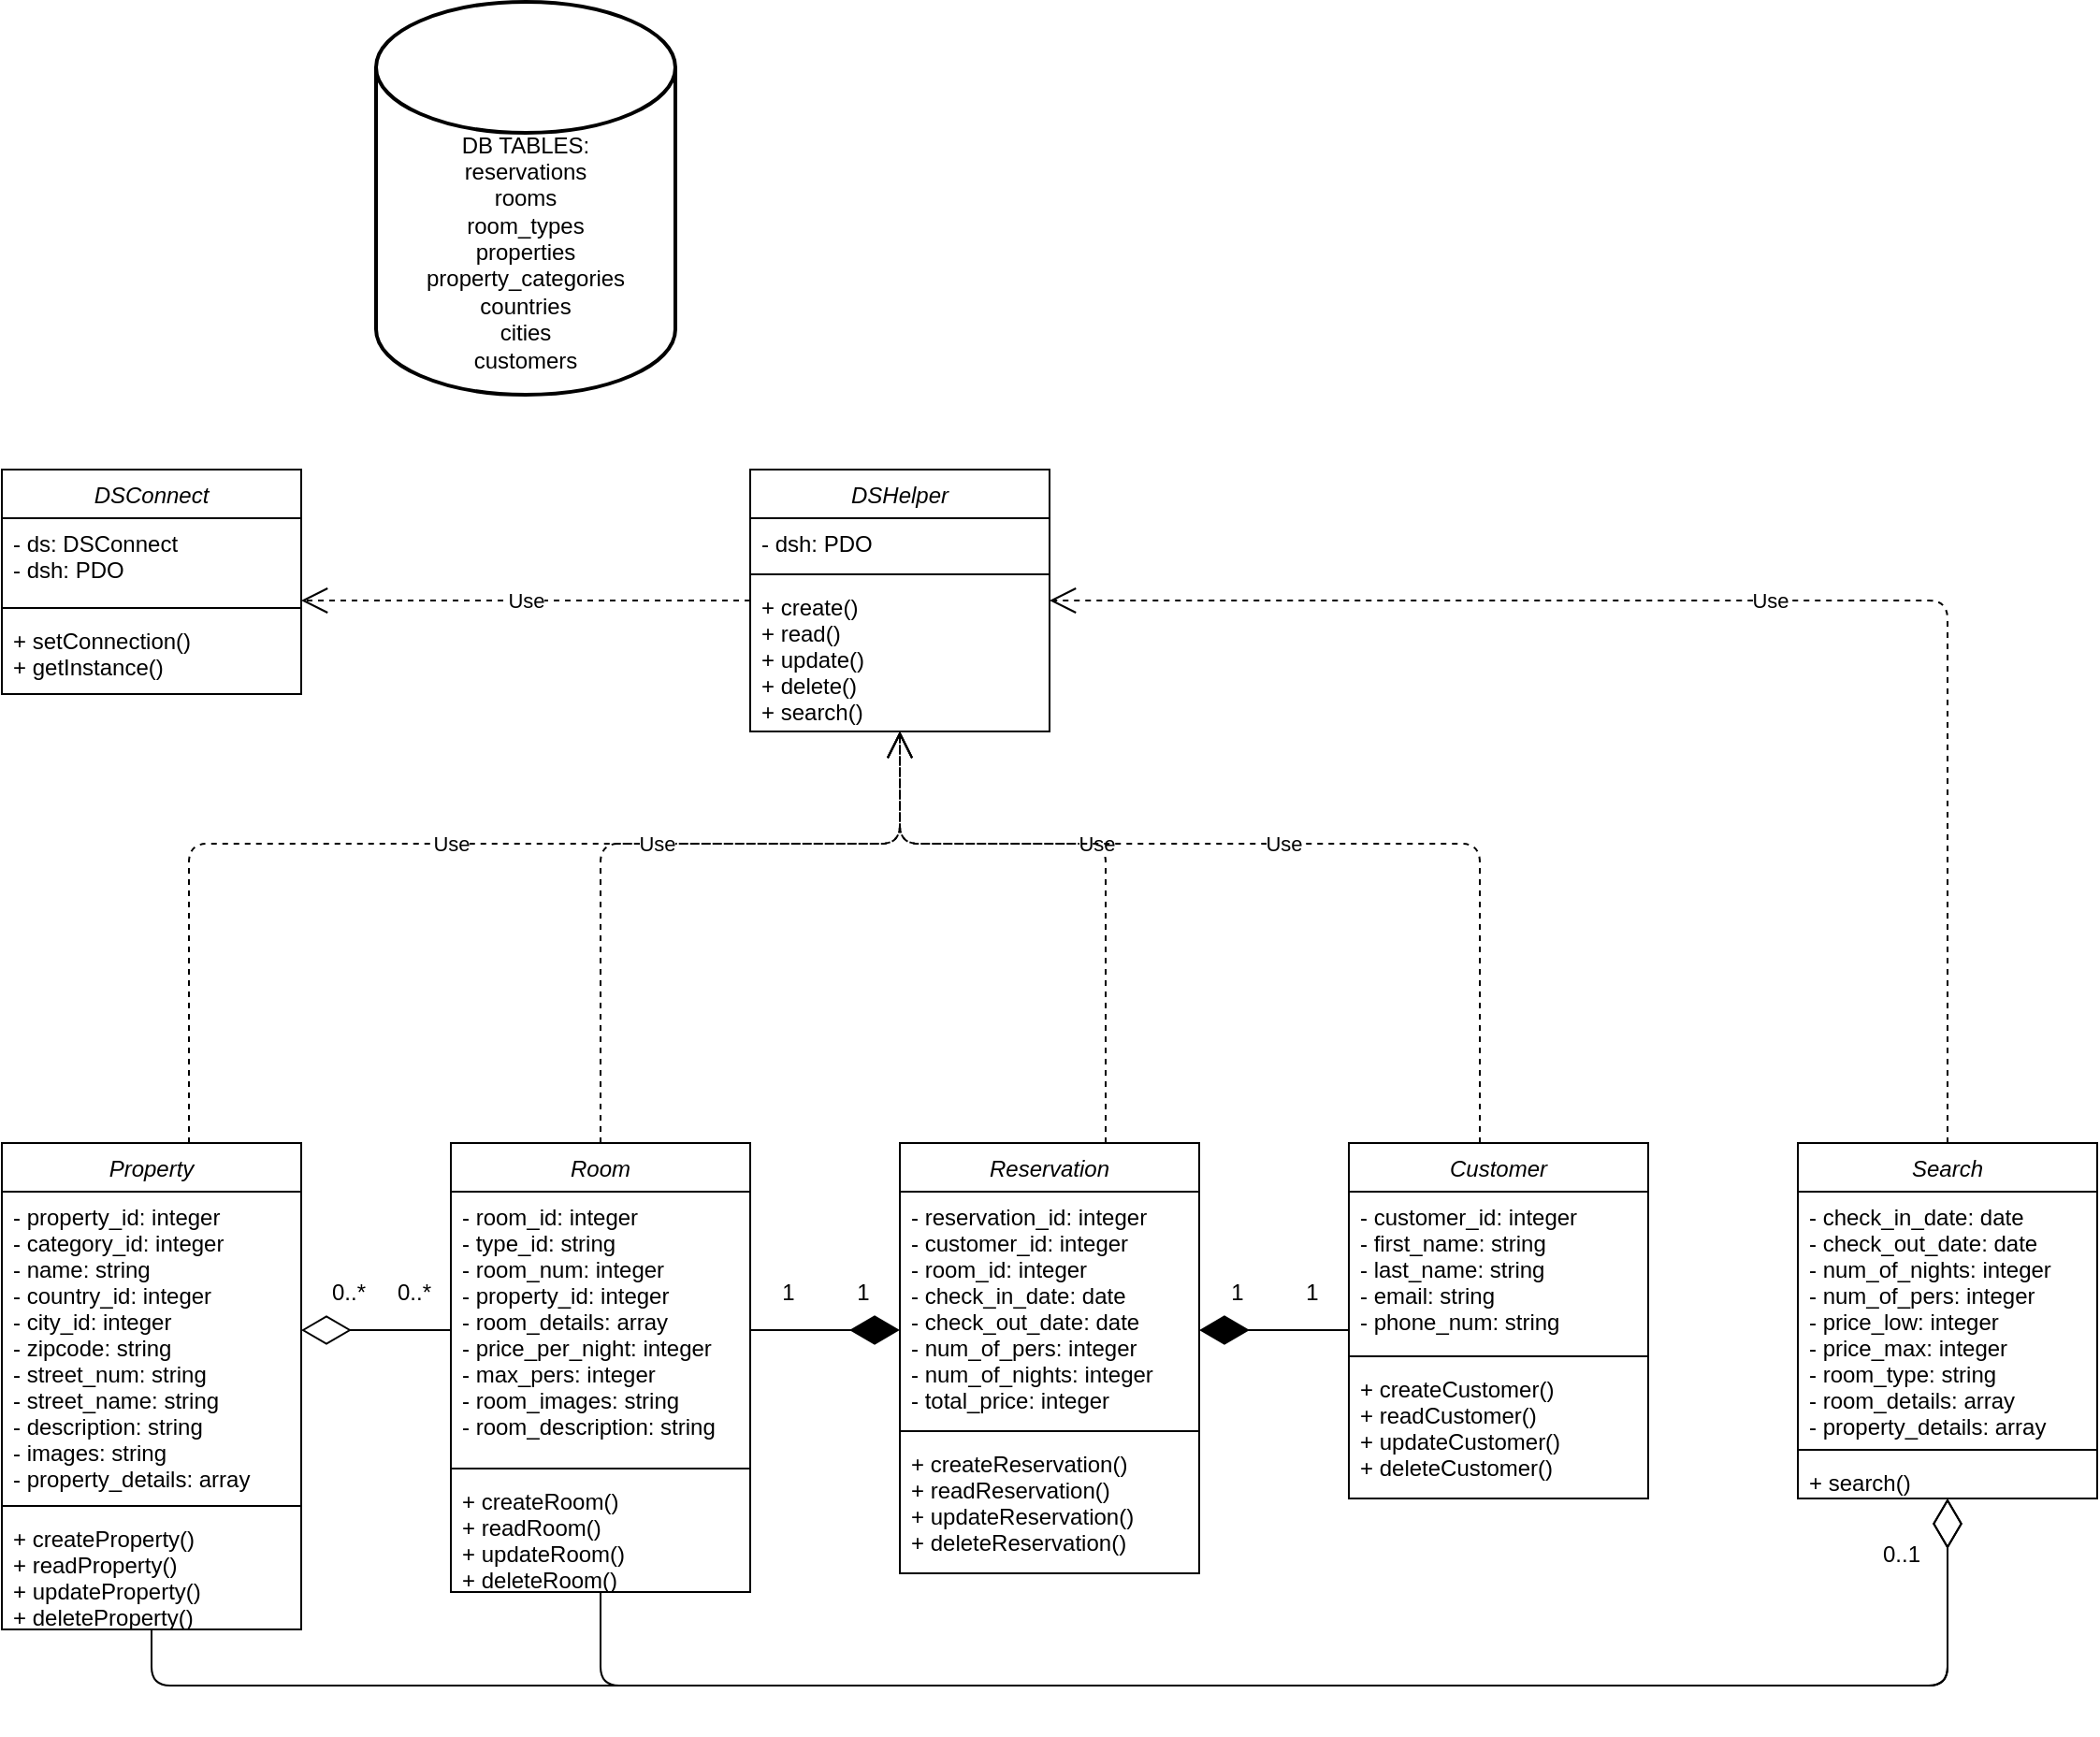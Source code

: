 <mxfile version="12.5.5" type="device"><diagram id="C5RBs43oDa-KdzZeNtuy" name="Page-1"><mxGraphModel dx="1022" dy="379" grid="1" gridSize="10" guides="1" tooltips="1" connect="1" arrows="1" fold="1" page="1" pageScale="1" pageWidth="827" pageHeight="1169" math="0" shadow="0"><root><mxCell id="WIyWlLk6GJQsqaUBKTNV-0"/><mxCell id="WIyWlLk6GJQsqaUBKTNV-1" parent="WIyWlLk6GJQsqaUBKTNV-0"/><mxCell id="zkfFHV4jXpPFQw0GAbJ--0" value="DSHelper" style="swimlane;fontStyle=2;align=center;verticalAlign=top;childLayout=stackLayout;horizontal=1;startSize=26;horizontalStack=0;resizeParent=1;resizeLast=0;collapsible=1;marginBottom=0;rounded=0;shadow=0;strokeWidth=1;" parent="WIyWlLk6GJQsqaUBKTNV-1" vertex="1"><mxGeometry x="440" y="320" width="160" height="140" as="geometry"><mxRectangle x="230" y="140" width="160" height="26" as="alternateBounds"/></mxGeometry></mxCell><mxCell id="zkfFHV4jXpPFQw0GAbJ--1" value="- dsh: PDO" style="text;align=left;verticalAlign=top;spacingLeft=4;spacingRight=4;overflow=hidden;rotatable=0;points=[[0,0.5],[1,0.5]];portConstraint=eastwest;" parent="zkfFHV4jXpPFQw0GAbJ--0" vertex="1"><mxGeometry y="26" width="160" height="26" as="geometry"/></mxCell><mxCell id="zkfFHV4jXpPFQw0GAbJ--4" value="" style="line;html=1;strokeWidth=1;align=left;verticalAlign=middle;spacingTop=-1;spacingLeft=3;spacingRight=3;rotatable=0;labelPosition=right;points=[];portConstraint=eastwest;" parent="zkfFHV4jXpPFQw0GAbJ--0" vertex="1"><mxGeometry y="52" width="160" height="8" as="geometry"/></mxCell><mxCell id="zkfFHV4jXpPFQw0GAbJ--5" value="+ create()&#10;+ read()&#10;+ update()&#10;+ delete()&#10;+ search()&#10;" style="text;align=left;verticalAlign=top;spacingLeft=4;spacingRight=4;overflow=hidden;rotatable=0;points=[[0,0.5],[1,0.5]];portConstraint=eastwest;" parent="zkfFHV4jXpPFQw0GAbJ--0" vertex="1"><mxGeometry y="60" width="160" height="80" as="geometry"/></mxCell><mxCell id="5NDFYTCyr3d_1rRaGCiN-0" value="DSConnect" style="swimlane;fontStyle=2;align=center;verticalAlign=top;childLayout=stackLayout;horizontal=1;startSize=26;horizontalStack=0;resizeParent=1;resizeLast=0;collapsible=1;marginBottom=0;rounded=0;shadow=0;strokeWidth=1;" parent="WIyWlLk6GJQsqaUBKTNV-1" vertex="1"><mxGeometry x="40" y="320" width="160" height="120" as="geometry"><mxRectangle x="230" y="140" width="160" height="26" as="alternateBounds"/></mxGeometry></mxCell><mxCell id="5NDFYTCyr3d_1rRaGCiN-1" value="- ds: DSConnect&#10;- dsh: PDO" style="text;align=left;verticalAlign=top;spacingLeft=4;spacingRight=4;overflow=hidden;rotatable=0;points=[[0,0.5],[1,0.5]];portConstraint=eastwest;" parent="5NDFYTCyr3d_1rRaGCiN-0" vertex="1"><mxGeometry y="26" width="160" height="44" as="geometry"/></mxCell><mxCell id="5NDFYTCyr3d_1rRaGCiN-2" value="" style="line;html=1;strokeWidth=1;align=left;verticalAlign=middle;spacingTop=-1;spacingLeft=3;spacingRight=3;rotatable=0;labelPosition=right;points=[];portConstraint=eastwest;" parent="5NDFYTCyr3d_1rRaGCiN-0" vertex="1"><mxGeometry y="70" width="160" height="8" as="geometry"/></mxCell><mxCell id="5NDFYTCyr3d_1rRaGCiN-3" value="+ setConnection()&#10;+ getInstance()" style="text;align=left;verticalAlign=top;spacingLeft=4;spacingRight=4;overflow=hidden;rotatable=0;points=[[0,0.5],[1,0.5]];portConstraint=eastwest;" parent="5NDFYTCyr3d_1rRaGCiN-0" vertex="1"><mxGeometry y="78" width="160" height="42" as="geometry"/></mxCell><mxCell id="4miaLLjLNnQjBmJuQBzs-0" value="&lt;br&gt;&lt;br&gt;&lt;br&gt;&lt;br&gt;DB TABLES:&lt;br&gt;reservations&lt;br&gt;rooms&lt;br&gt;room_types&lt;br&gt;properties&lt;br&gt;property_categories&lt;br&gt;countries&lt;br&gt;cities&lt;br&gt;customers" style="strokeWidth=2;html=1;shape=mxgraph.flowchart.database;whiteSpace=wrap;" vertex="1" parent="WIyWlLk6GJQsqaUBKTNV-1"><mxGeometry x="240" y="70" width="160" height="210" as="geometry"/></mxCell><mxCell id="4miaLLjLNnQjBmJuQBzs-9" value="Property" style="swimlane;fontStyle=2;align=center;verticalAlign=top;childLayout=stackLayout;horizontal=1;startSize=26;horizontalStack=0;resizeParent=1;resizeLast=0;collapsible=1;marginBottom=0;rounded=0;shadow=0;strokeWidth=1;" vertex="1" parent="WIyWlLk6GJQsqaUBKTNV-1"><mxGeometry x="40" y="680" width="160" height="260" as="geometry"><mxRectangle x="230" y="140" width="160" height="26" as="alternateBounds"/></mxGeometry></mxCell><mxCell id="4miaLLjLNnQjBmJuQBzs-10" value="- property_id: integer&#10;- category_id: integer&#10;- name: string&#10;- country_id: integer&#10;- city_id: integer&#10;- zipcode: string&#10;- street_num: string&#10;- street_name: string&#10;- description: string&#10;- images: string&#10;- property_details: array" style="text;align=left;verticalAlign=top;spacingLeft=4;spacingRight=4;overflow=hidden;rotatable=0;points=[[0,0.5],[1,0.5]];portConstraint=eastwest;" vertex="1" parent="4miaLLjLNnQjBmJuQBzs-9"><mxGeometry y="26" width="160" height="164" as="geometry"/></mxCell><mxCell id="4miaLLjLNnQjBmJuQBzs-11" value="" style="line;html=1;strokeWidth=1;align=left;verticalAlign=middle;spacingTop=-1;spacingLeft=3;spacingRight=3;rotatable=0;labelPosition=right;points=[];portConstraint=eastwest;" vertex="1" parent="4miaLLjLNnQjBmJuQBzs-9"><mxGeometry y="190" width="160" height="8" as="geometry"/></mxCell><mxCell id="4miaLLjLNnQjBmJuQBzs-12" value="+ createProperty()&#10;+ readProperty()&#10;+ updateProperty()&#10;+ deleteProperty()" style="text;align=left;verticalAlign=top;spacingLeft=4;spacingRight=4;overflow=hidden;rotatable=0;points=[[0,0.5],[1,0.5]];portConstraint=eastwest;" vertex="1" parent="4miaLLjLNnQjBmJuQBzs-9"><mxGeometry y="198" width="160" height="62" as="geometry"/></mxCell><mxCell id="4miaLLjLNnQjBmJuQBzs-16" value="Use" style="endArrow=open;endSize=12;dashed=1;html=1;fontColor=#000000;strokeColor=#000000;edgeStyle=orthogonalEdgeStyle;" edge="1" parent="WIyWlLk6GJQsqaUBKTNV-1" source="4miaLLjLNnQjBmJuQBzs-9" target="zkfFHV4jXpPFQw0GAbJ--0"><mxGeometry width="160" relative="1" as="geometry"><mxPoint x="1000" y="680" as="sourcePoint"/><mxPoint x="450" y="540" as="targetPoint"/><Array as="points"><mxPoint x="140" y="520"/></Array></mxGeometry></mxCell><mxCell id="5NDFYTCyr3d_1rRaGCiN-12" value="Reservation&#10;" style="swimlane;fontStyle=2;align=center;verticalAlign=top;childLayout=stackLayout;horizontal=1;startSize=26;horizontalStack=0;resizeParent=1;resizeLast=0;collapsible=1;marginBottom=0;rounded=0;shadow=0;strokeWidth=1;" parent="WIyWlLk6GJQsqaUBKTNV-1" vertex="1"><mxGeometry x="520" y="680" width="160" height="230" as="geometry"><mxRectangle x="230" y="140" width="160" height="26" as="alternateBounds"/></mxGeometry></mxCell><mxCell id="5NDFYTCyr3d_1rRaGCiN-13" value="- reservation_id: integer&#10;- customer_id: integer&#10;- room_id: integer&#10;- check_in_date: date&#10;- check_out_date: date&#10;- num_of_pers: integer&#10;- num_of_nights: integer&#10;- total_price: integer&#10;" style="text;align=left;verticalAlign=top;spacingLeft=4;spacingRight=4;overflow=hidden;rotatable=0;points=[[0,0.5],[1,0.5]];portConstraint=eastwest;" parent="5NDFYTCyr3d_1rRaGCiN-12" vertex="1"><mxGeometry y="26" width="160" height="124" as="geometry"/></mxCell><mxCell id="5NDFYTCyr3d_1rRaGCiN-14" value="" style="line;html=1;strokeWidth=1;align=left;verticalAlign=middle;spacingTop=-1;spacingLeft=3;spacingRight=3;rotatable=0;labelPosition=right;points=[];portConstraint=eastwest;" parent="5NDFYTCyr3d_1rRaGCiN-12" vertex="1"><mxGeometry y="150" width="160" height="8" as="geometry"/></mxCell><mxCell id="5NDFYTCyr3d_1rRaGCiN-15" value="+ createReservation()&#10;+ readReservation()&#10;+ updateReservation()&#10;+ deleteReservation()" style="text;align=left;verticalAlign=top;spacingLeft=4;spacingRight=4;overflow=hidden;rotatable=0;points=[[0,0.5],[1,0.5]];portConstraint=eastwest;" parent="5NDFYTCyr3d_1rRaGCiN-12" vertex="1"><mxGeometry y="158" width="160" height="72" as="geometry"/></mxCell><mxCell id="4miaLLjLNnQjBmJuQBzs-17" value="Use" style="endArrow=open;endSize=12;dashed=1;html=1;fontColor=#000000;strokeColor=#000000;edgeStyle=orthogonalEdgeStyle;" edge="1" parent="WIyWlLk6GJQsqaUBKTNV-1" source="4miaLLjLNnQjBmJuQBzs-18" target="zkfFHV4jXpPFQw0GAbJ--0"><mxGeometry width="160" relative="1" as="geometry"><mxPoint x="600" y="850" as="sourcePoint"/><mxPoint x="610" y="630" as="targetPoint"/><Array as="points"><mxPoint x="360" y="520"/></Array></mxGeometry></mxCell><mxCell id="4miaLLjLNnQjBmJuQBzs-18" value="Room" style="swimlane;fontStyle=2;align=center;verticalAlign=top;childLayout=stackLayout;horizontal=1;startSize=26;horizontalStack=0;resizeParent=1;resizeLast=0;collapsible=1;marginBottom=0;rounded=0;shadow=0;strokeWidth=1;" vertex="1" parent="WIyWlLk6GJQsqaUBKTNV-1"><mxGeometry x="280" y="680" width="160" height="240" as="geometry"><mxRectangle x="230" y="140" width="160" height="26" as="alternateBounds"/></mxGeometry></mxCell><mxCell id="4miaLLjLNnQjBmJuQBzs-19" value="- room_id: integer&#10;- type_id: string&#10;- room_num: integer&#10;- property_id: integer&#10;- room_details: array&#10;- price_per_night: integer&#10;- max_pers: integer&#10;- room_images: string&#10;- room_description: string&#10;&#10;" style="text;align=left;verticalAlign=top;spacingLeft=4;spacingRight=4;overflow=hidden;rotatable=0;points=[[0,0.5],[1,0.5]];portConstraint=eastwest;" vertex="1" parent="4miaLLjLNnQjBmJuQBzs-18"><mxGeometry y="26" width="160" height="144" as="geometry"/></mxCell><mxCell id="4miaLLjLNnQjBmJuQBzs-20" value="" style="line;html=1;strokeWidth=1;align=left;verticalAlign=middle;spacingTop=-1;spacingLeft=3;spacingRight=3;rotatable=0;labelPosition=right;points=[];portConstraint=eastwest;" vertex="1" parent="4miaLLjLNnQjBmJuQBzs-18"><mxGeometry y="170" width="160" height="8" as="geometry"/></mxCell><mxCell id="4miaLLjLNnQjBmJuQBzs-21" value="+ createRoom()&#10;+ readRoom()&#10;+ updateRoom()&#10;+ deleteRoom()" style="text;align=left;verticalAlign=top;spacingLeft=4;spacingRight=4;overflow=hidden;rotatable=0;points=[[0,0.5],[1,0.5]];portConstraint=eastwest;" vertex="1" parent="4miaLLjLNnQjBmJuQBzs-18"><mxGeometry y="178" width="160" height="62" as="geometry"/></mxCell><mxCell id="4miaLLjLNnQjBmJuQBzs-22" value="Customer" style="swimlane;fontStyle=2;align=center;verticalAlign=top;childLayout=stackLayout;horizontal=1;startSize=26;horizontalStack=0;resizeParent=1;resizeLast=0;collapsible=1;marginBottom=0;rounded=0;shadow=0;strokeWidth=1;" vertex="1" parent="WIyWlLk6GJQsqaUBKTNV-1"><mxGeometry x="760" y="680" width="160" height="190" as="geometry"><mxRectangle x="230" y="140" width="160" height="26" as="alternateBounds"/></mxGeometry></mxCell><mxCell id="4miaLLjLNnQjBmJuQBzs-23" value="- customer_id: integer&#10;- first_name: string&#10;- last_name: string&#10;- email: string&#10;- phone_num: string" style="text;align=left;verticalAlign=top;spacingLeft=4;spacingRight=4;overflow=hidden;rotatable=0;points=[[0,0.5],[1,0.5]];portConstraint=eastwest;" vertex="1" parent="4miaLLjLNnQjBmJuQBzs-22"><mxGeometry y="26" width="160" height="84" as="geometry"/></mxCell><mxCell id="4miaLLjLNnQjBmJuQBzs-24" value="" style="line;html=1;strokeWidth=1;align=left;verticalAlign=middle;spacingTop=-1;spacingLeft=3;spacingRight=3;rotatable=0;labelPosition=right;points=[];portConstraint=eastwest;" vertex="1" parent="4miaLLjLNnQjBmJuQBzs-22"><mxGeometry y="110" width="160" height="8" as="geometry"/></mxCell><mxCell id="4miaLLjLNnQjBmJuQBzs-25" value="+ createCustomer()&#10;+ readCustomer()&#10;+ updateCustomer()&#10;+ deleteCustomer()" style="text;align=left;verticalAlign=top;spacingLeft=4;spacingRight=4;overflow=hidden;rotatable=0;points=[[0,0.5],[1,0.5]];portConstraint=eastwest;" vertex="1" parent="4miaLLjLNnQjBmJuQBzs-22"><mxGeometry y="118" width="160" height="62" as="geometry"/></mxCell><mxCell id="4miaLLjLNnQjBmJuQBzs-26" value="" style="endArrow=diamondThin;endFill=1;endSize=24;html=1;strokeColor=#000000;fontColor=#000000;edgeStyle=orthogonalEdgeStyle;" edge="1" parent="WIyWlLk6GJQsqaUBKTNV-1" source="4miaLLjLNnQjBmJuQBzs-22" target="5NDFYTCyr3d_1rRaGCiN-12"><mxGeometry width="160" relative="1" as="geometry"><mxPoint x="340" y="1250" as="sourcePoint"/><mxPoint x="500" y="1250" as="targetPoint"/><Array as="points"><mxPoint x="750" y="780"/><mxPoint x="750" y="780"/></Array></mxGeometry></mxCell><mxCell id="4miaLLjLNnQjBmJuQBzs-31" value="Use" style="endArrow=open;endSize=12;dashed=1;html=1;fontColor=#000000;strokeColor=#000000;edgeStyle=orthogonalEdgeStyle;" edge="1" parent="WIyWlLk6GJQsqaUBKTNV-1" source="5NDFYTCyr3d_1rRaGCiN-12" target="zkfFHV4jXpPFQw0GAbJ--0"><mxGeometry width="160" relative="1" as="geometry"><mxPoint x="601" y="880" as="sourcePoint"/><mxPoint x="611" y="480" as="targetPoint"/><Array as="points"><mxPoint x="630" y="520"/></Array></mxGeometry></mxCell><mxCell id="4miaLLjLNnQjBmJuQBzs-33" value="Use" style="endArrow=open;endSize=12;dashed=1;html=1;fontColor=#000000;strokeColor=#000000;edgeStyle=orthogonalEdgeStyle;" edge="1" parent="WIyWlLk6GJQsqaUBKTNV-1" source="4miaLLjLNnQjBmJuQBzs-22" target="zkfFHV4jXpPFQw0GAbJ--0"><mxGeometry width="160" relative="1" as="geometry"><mxPoint x="581" y="690" as="sourcePoint"/><mxPoint x="530" y="630" as="targetPoint"/><Array as="points"><mxPoint x="830" y="520"/></Array></mxGeometry></mxCell><mxCell id="4miaLLjLNnQjBmJuQBzs-35" value="Search" style="swimlane;fontStyle=2;align=center;verticalAlign=top;childLayout=stackLayout;horizontal=1;startSize=26;horizontalStack=0;resizeParent=1;resizeLast=0;collapsible=1;marginBottom=0;rounded=0;shadow=0;strokeWidth=1;" vertex="1" parent="WIyWlLk6GJQsqaUBKTNV-1"><mxGeometry x="1000" y="680" width="160" height="190" as="geometry"><mxRectangle x="230" y="140" width="160" height="26" as="alternateBounds"/></mxGeometry></mxCell><mxCell id="4miaLLjLNnQjBmJuQBzs-36" value="- check_in_date: date&#10;- check_out_date: date&#10;- num_of_nights: integer&#10;- num_of_pers: integer&#10;- price_low: integer&#10;- price_max: integer&#10;- room_type: string&#10;- room_details: array&#10;- property_details: array&#10;" style="text;align=left;verticalAlign=top;spacingLeft=4;spacingRight=4;overflow=hidden;rotatable=0;points=[[0,0.5],[1,0.5]];portConstraint=eastwest;" vertex="1" parent="4miaLLjLNnQjBmJuQBzs-35"><mxGeometry y="26" width="160" height="134" as="geometry"/></mxCell><mxCell id="4miaLLjLNnQjBmJuQBzs-37" value="" style="line;html=1;strokeWidth=1;align=left;verticalAlign=middle;spacingTop=-1;spacingLeft=3;spacingRight=3;rotatable=0;labelPosition=right;points=[];portConstraint=eastwest;" vertex="1" parent="4miaLLjLNnQjBmJuQBzs-35"><mxGeometry y="160" width="160" height="8" as="geometry"/></mxCell><mxCell id="4miaLLjLNnQjBmJuQBzs-38" value="+ search()" style="text;align=left;verticalAlign=top;spacingLeft=4;spacingRight=4;overflow=hidden;rotatable=0;points=[[0,0.5],[1,0.5]];portConstraint=eastwest;" vertex="1" parent="4miaLLjLNnQjBmJuQBzs-35"><mxGeometry y="168" width="160" height="22" as="geometry"/></mxCell><mxCell id="4miaLLjLNnQjBmJuQBzs-41" value="Use" style="endArrow=open;endSize=12;dashed=1;html=1;fontColor=#000000;strokeColor=#000000;edgeStyle=orthogonalEdgeStyle;" edge="1" parent="WIyWlLk6GJQsqaUBKTNV-1" source="4miaLLjLNnQjBmJuQBzs-35" target="zkfFHV4jXpPFQw0GAbJ--0"><mxGeometry width="160" relative="1" as="geometry"><mxPoint x="840.588" y="690" as="sourcePoint"/><mxPoint x="530" y="470" as="targetPoint"/><Array as="points"><mxPoint x="1080" y="390"/></Array></mxGeometry></mxCell><mxCell id="4miaLLjLNnQjBmJuQBzs-43" value="" style="endArrow=diamondThin;endFill=1;endSize=24;html=1;strokeColor=#000000;fontColor=#000000;edgeStyle=orthogonalEdgeStyle;" edge="1" parent="WIyWlLk6GJQsqaUBKTNV-1" source="4miaLLjLNnQjBmJuQBzs-18" target="5NDFYTCyr3d_1rRaGCiN-12"><mxGeometry width="160" relative="1" as="geometry"><mxPoint x="510" y="930" as="sourcePoint"/><mxPoint x="430" y="930" as="targetPoint"/><Array as="points"><mxPoint x="480" y="780"/><mxPoint x="480" y="780"/></Array></mxGeometry></mxCell><mxCell id="4miaLLjLNnQjBmJuQBzs-46" value="" style="endArrow=diamondThin;endFill=0;endSize=24;html=1;strokeColor=#000000;fontColor=#000000;edgeStyle=orthogonalEdgeStyle;" edge="1" parent="WIyWlLk6GJQsqaUBKTNV-1" source="4miaLLjLNnQjBmJuQBzs-18" target="4miaLLjLNnQjBmJuQBzs-9"><mxGeometry width="160" relative="1" as="geometry"><mxPoint x="40" y="980" as="sourcePoint"/><mxPoint x="200" y="980" as="targetPoint"/><Array as="points"><mxPoint x="240" y="780"/><mxPoint x="240" y="780"/></Array></mxGeometry></mxCell><mxCell id="4miaLLjLNnQjBmJuQBzs-50" value="" style="endArrow=diamondThin;endFill=0;endSize=24;html=1;strokeColor=#000000;fontColor=#000000;edgeStyle=orthogonalEdgeStyle;" edge="1" parent="WIyWlLk6GJQsqaUBKTNV-1" source="4miaLLjLNnQjBmJuQBzs-18" target="4miaLLjLNnQjBmJuQBzs-35"><mxGeometry width="160" relative="1" as="geometry"><mxPoint x="590" y="1050" as="sourcePoint"/><mxPoint x="510" y="1050" as="targetPoint"/><Array as="points"><mxPoint x="360" y="970"/><mxPoint x="1080" y="970"/></Array></mxGeometry></mxCell><mxCell id="4miaLLjLNnQjBmJuQBzs-51" value="" style="endArrow=diamondThin;endFill=0;endSize=24;html=1;strokeColor=#000000;fontColor=#000000;edgeStyle=orthogonalEdgeStyle;" edge="1" parent="WIyWlLk6GJQsqaUBKTNV-1" source="4miaLLjLNnQjBmJuQBzs-9" target="4miaLLjLNnQjBmJuQBzs-35"><mxGeometry width="160" relative="1" as="geometry"><mxPoint x="710" y="990" as="sourcePoint"/><mxPoint x="630" y="990" as="targetPoint"/><Array as="points"><mxPoint x="120" y="970"/><mxPoint x="1080" y="970"/></Array></mxGeometry></mxCell><mxCell id="4miaLLjLNnQjBmJuQBzs-54" value="Use" style="endArrow=open;endSize=12;dashed=1;html=1;fontColor=#000000;strokeColor=#000000;edgeStyle=orthogonalEdgeStyle;" edge="1" parent="WIyWlLk6GJQsqaUBKTNV-1" source="zkfFHV4jXpPFQw0GAbJ--0" target="5NDFYTCyr3d_1rRaGCiN-0"><mxGeometry width="160" relative="1" as="geometry"><mxPoint x="730.593" y="669.88" as="sourcePoint"/><mxPoint x="250.24" y="379.998" as="targetPoint"/><Array as="points"><mxPoint x="320" y="390"/><mxPoint x="320" y="390"/></Array></mxGeometry></mxCell><mxCell id="4miaLLjLNnQjBmJuQBzs-56" value="1" style="text;html=1;align=center;verticalAlign=middle;resizable=0;points=[];autosize=1;fontColor=#000000;" vertex="1" parent="WIyWlLk6GJQsqaUBKTNV-1"><mxGeometry x="690" y="750" width="20" height="20" as="geometry"/></mxCell><mxCell id="4miaLLjLNnQjBmJuQBzs-58" value="1" style="text;html=1;align=center;verticalAlign=middle;resizable=0;points=[];autosize=1;fontColor=#000000;" vertex="1" parent="WIyWlLk6GJQsqaUBKTNV-1"><mxGeometry x="730" y="750" width="20" height="20" as="geometry"/></mxCell><mxCell id="4miaLLjLNnQjBmJuQBzs-59" value="1" style="text;html=1;align=center;verticalAlign=middle;resizable=0;points=[];autosize=1;fontColor=#000000;" vertex="1" parent="WIyWlLk6GJQsqaUBKTNV-1"><mxGeometry x="490" y="750" width="20" height="20" as="geometry"/></mxCell><mxCell id="4miaLLjLNnQjBmJuQBzs-60" value="1" style="text;html=1;align=center;verticalAlign=middle;resizable=0;points=[];autosize=1;fontColor=#000000;" vertex="1" parent="WIyWlLk6GJQsqaUBKTNV-1"><mxGeometry x="450" y="750" width="20" height="20" as="geometry"/></mxCell><mxCell id="4miaLLjLNnQjBmJuQBzs-61" value="0..*" style="text;html=1;align=center;verticalAlign=middle;resizable=0;points=[];autosize=1;fontColor=#000000;" vertex="1" parent="WIyWlLk6GJQsqaUBKTNV-1"><mxGeometry x="245" y="750" width="30" height="20" as="geometry"/></mxCell><mxCell id="4miaLLjLNnQjBmJuQBzs-62" value="0..*" style="text;html=1;align=center;verticalAlign=middle;resizable=0;points=[];autosize=1;fontColor=#000000;" vertex="1" parent="WIyWlLk6GJQsqaUBKTNV-1"><mxGeometry x="210" y="750" width="30" height="20" as="geometry"/></mxCell><mxCell id="4miaLLjLNnQjBmJuQBzs-63" value="0..1" style="text;html=1;align=center;verticalAlign=middle;resizable=0;points=[];autosize=1;fontColor=#000000;" vertex="1" parent="WIyWlLk6GJQsqaUBKTNV-1"><mxGeometry x="1035" y="890" width="40" height="20" as="geometry"/></mxCell></root></mxGraphModel></diagram></mxfile>